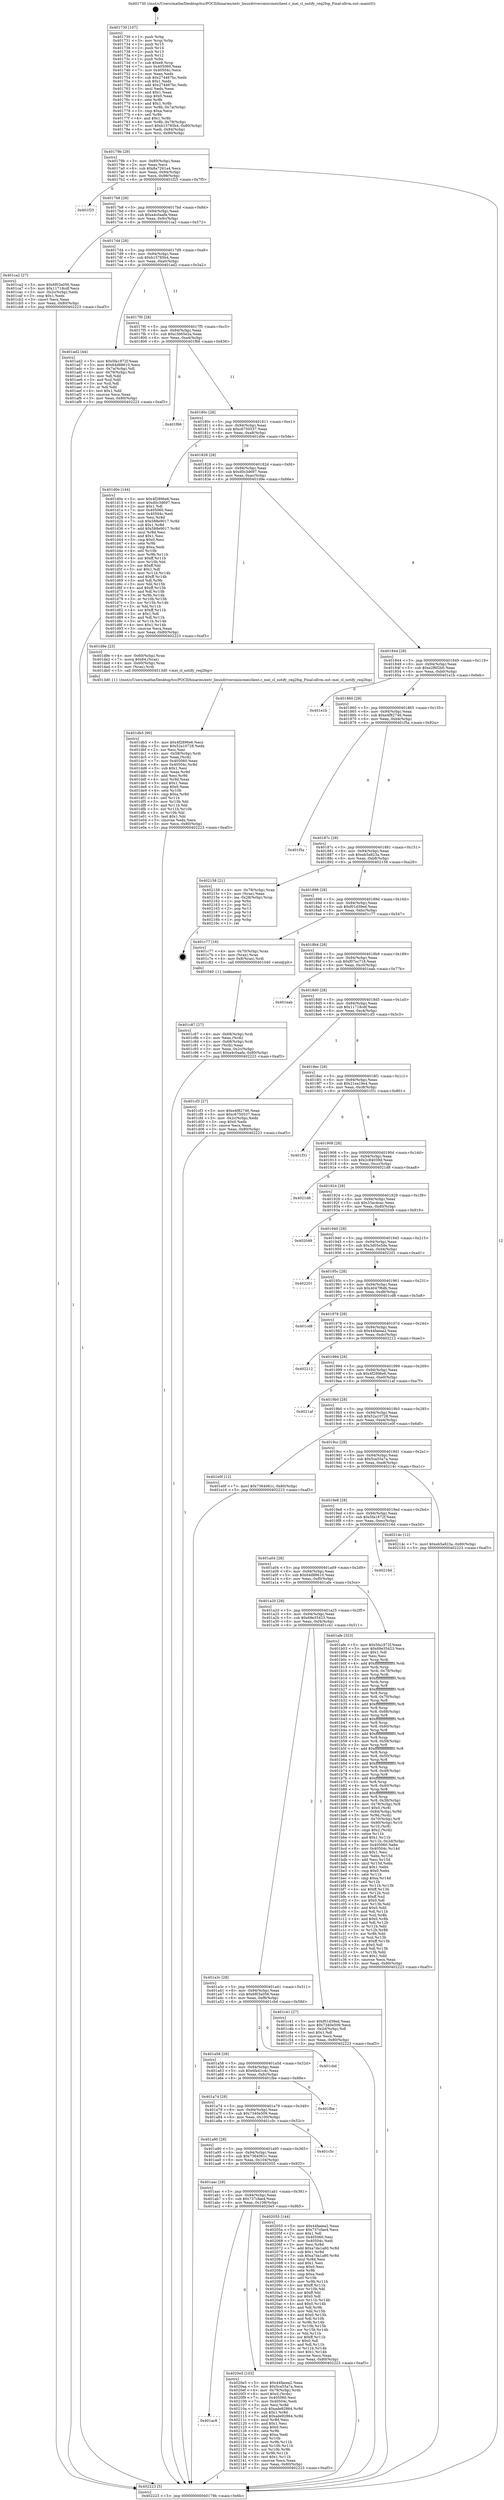 digraph "0x401730" {
  label = "0x401730 (/mnt/c/Users/mathe/Desktop/tcc/POCII/binaries/extr_linuxdriversmiscmeiclient.c_mei_cl_notify_req2fop_Final-ollvm.out::main(0))"
  labelloc = "t"
  node[shape=record]

  Entry [label="",width=0.3,height=0.3,shape=circle,fillcolor=black,style=filled]
  "0x40179b" [label="{
     0x40179b [29]\l
     | [instrs]\l
     &nbsp;&nbsp;0x40179b \<+3\>: mov -0x80(%rbp),%eax\l
     &nbsp;&nbsp;0x40179e \<+2\>: mov %eax,%ecx\l
     &nbsp;&nbsp;0x4017a0 \<+6\>: sub $0x8a7261a4,%ecx\l
     &nbsp;&nbsp;0x4017a6 \<+6\>: mov %eax,-0x94(%rbp)\l
     &nbsp;&nbsp;0x4017ac \<+6\>: mov %ecx,-0x98(%rbp)\l
     &nbsp;&nbsp;0x4017b2 \<+6\>: je 0000000000401f25 \<main+0x7f5\>\l
  }"]
  "0x401f25" [label="{
     0x401f25\l
  }", style=dashed]
  "0x4017b8" [label="{
     0x4017b8 [28]\l
     | [instrs]\l
     &nbsp;&nbsp;0x4017b8 \<+5\>: jmp 00000000004017bd \<main+0x8d\>\l
     &nbsp;&nbsp;0x4017bd \<+6\>: mov -0x94(%rbp),%eax\l
     &nbsp;&nbsp;0x4017c3 \<+5\>: sub $0xa4c0aafa,%eax\l
     &nbsp;&nbsp;0x4017c8 \<+6\>: mov %eax,-0x9c(%rbp)\l
     &nbsp;&nbsp;0x4017ce \<+6\>: je 0000000000401ca2 \<main+0x572\>\l
  }"]
  Exit [label="",width=0.3,height=0.3,shape=circle,fillcolor=black,style=filled,peripheries=2]
  "0x401ca2" [label="{
     0x401ca2 [27]\l
     | [instrs]\l
     &nbsp;&nbsp;0x401ca2 \<+5\>: mov $0x6f03a056,%eax\l
     &nbsp;&nbsp;0x401ca7 \<+5\>: mov $0x11718cdf,%ecx\l
     &nbsp;&nbsp;0x401cac \<+3\>: mov -0x2c(%rbp),%edx\l
     &nbsp;&nbsp;0x401caf \<+3\>: cmp $0x1,%edx\l
     &nbsp;&nbsp;0x401cb2 \<+3\>: cmovl %ecx,%eax\l
     &nbsp;&nbsp;0x401cb5 \<+3\>: mov %eax,-0x80(%rbp)\l
     &nbsp;&nbsp;0x401cb8 \<+5\>: jmp 0000000000402223 \<main+0xaf3\>\l
  }"]
  "0x4017d4" [label="{
     0x4017d4 [28]\l
     | [instrs]\l
     &nbsp;&nbsp;0x4017d4 \<+5\>: jmp 00000000004017d9 \<main+0xa9\>\l
     &nbsp;&nbsp;0x4017d9 \<+6\>: mov -0x94(%rbp),%eax\l
     &nbsp;&nbsp;0x4017df \<+5\>: sub $0xb15785b4,%eax\l
     &nbsp;&nbsp;0x4017e4 \<+6\>: mov %eax,-0xa0(%rbp)\l
     &nbsp;&nbsp;0x4017ea \<+6\>: je 0000000000401ad2 \<main+0x3a2\>\l
  }"]
  "0x401ac8" [label="{
     0x401ac8\l
  }", style=dashed]
  "0x401ad2" [label="{
     0x401ad2 [44]\l
     | [instrs]\l
     &nbsp;&nbsp;0x401ad2 \<+5\>: mov $0x5fa1872f,%eax\l
     &nbsp;&nbsp;0x401ad7 \<+5\>: mov $0x64d88610,%ecx\l
     &nbsp;&nbsp;0x401adc \<+3\>: mov -0x7a(%rbp),%dl\l
     &nbsp;&nbsp;0x401adf \<+4\>: mov -0x79(%rbp),%sil\l
     &nbsp;&nbsp;0x401ae3 \<+3\>: mov %dl,%dil\l
     &nbsp;&nbsp;0x401ae6 \<+3\>: and %sil,%dil\l
     &nbsp;&nbsp;0x401ae9 \<+3\>: xor %sil,%dl\l
     &nbsp;&nbsp;0x401aec \<+3\>: or %dl,%dil\l
     &nbsp;&nbsp;0x401aef \<+4\>: test $0x1,%dil\l
     &nbsp;&nbsp;0x401af3 \<+3\>: cmovne %ecx,%eax\l
     &nbsp;&nbsp;0x401af6 \<+3\>: mov %eax,-0x80(%rbp)\l
     &nbsp;&nbsp;0x401af9 \<+5\>: jmp 0000000000402223 \<main+0xaf3\>\l
  }"]
  "0x4017f0" [label="{
     0x4017f0 [28]\l
     | [instrs]\l
     &nbsp;&nbsp;0x4017f0 \<+5\>: jmp 00000000004017f5 \<main+0xc5\>\l
     &nbsp;&nbsp;0x4017f5 \<+6\>: mov -0x94(%rbp),%eax\l
     &nbsp;&nbsp;0x4017fb \<+5\>: sub $0xc3b65e2a,%eax\l
     &nbsp;&nbsp;0x401800 \<+6\>: mov %eax,-0xa4(%rbp)\l
     &nbsp;&nbsp;0x401806 \<+6\>: je 0000000000401f66 \<main+0x836\>\l
  }"]
  "0x402223" [label="{
     0x402223 [5]\l
     | [instrs]\l
     &nbsp;&nbsp;0x402223 \<+5\>: jmp 000000000040179b \<main+0x6b\>\l
  }"]
  "0x401730" [label="{
     0x401730 [107]\l
     | [instrs]\l
     &nbsp;&nbsp;0x401730 \<+1\>: push %rbp\l
     &nbsp;&nbsp;0x401731 \<+3\>: mov %rsp,%rbp\l
     &nbsp;&nbsp;0x401734 \<+2\>: push %r15\l
     &nbsp;&nbsp;0x401736 \<+2\>: push %r14\l
     &nbsp;&nbsp;0x401738 \<+2\>: push %r13\l
     &nbsp;&nbsp;0x40173a \<+2\>: push %r12\l
     &nbsp;&nbsp;0x40173c \<+1\>: push %rbx\l
     &nbsp;&nbsp;0x40173d \<+7\>: sub $0xe8,%rsp\l
     &nbsp;&nbsp;0x401744 \<+7\>: mov 0x405060,%eax\l
     &nbsp;&nbsp;0x40174b \<+7\>: mov 0x40504c,%ecx\l
     &nbsp;&nbsp;0x401752 \<+2\>: mov %eax,%edx\l
     &nbsp;&nbsp;0x401754 \<+6\>: sub $0x274467bc,%edx\l
     &nbsp;&nbsp;0x40175a \<+3\>: sub $0x1,%edx\l
     &nbsp;&nbsp;0x40175d \<+6\>: add $0x274467bc,%edx\l
     &nbsp;&nbsp;0x401763 \<+3\>: imul %edx,%eax\l
     &nbsp;&nbsp;0x401766 \<+3\>: and $0x1,%eax\l
     &nbsp;&nbsp;0x401769 \<+3\>: cmp $0x0,%eax\l
     &nbsp;&nbsp;0x40176c \<+4\>: sete %r8b\l
     &nbsp;&nbsp;0x401770 \<+4\>: and $0x1,%r8b\l
     &nbsp;&nbsp;0x401774 \<+4\>: mov %r8b,-0x7a(%rbp)\l
     &nbsp;&nbsp;0x401778 \<+3\>: cmp $0xa,%ecx\l
     &nbsp;&nbsp;0x40177b \<+4\>: setl %r8b\l
     &nbsp;&nbsp;0x40177f \<+4\>: and $0x1,%r8b\l
     &nbsp;&nbsp;0x401783 \<+4\>: mov %r8b,-0x79(%rbp)\l
     &nbsp;&nbsp;0x401787 \<+7\>: movl $0xb15785b4,-0x80(%rbp)\l
     &nbsp;&nbsp;0x40178e \<+6\>: mov %edi,-0x84(%rbp)\l
     &nbsp;&nbsp;0x401794 \<+7\>: mov %rsi,-0x90(%rbp)\l
  }"]
  "0x4020e5" [label="{
     0x4020e5 [103]\l
     | [instrs]\l
     &nbsp;&nbsp;0x4020e5 \<+5\>: mov $0x44faeea2,%eax\l
     &nbsp;&nbsp;0x4020ea \<+5\>: mov $0x5ca55a7a,%ecx\l
     &nbsp;&nbsp;0x4020ef \<+4\>: mov -0x78(%rbp),%rdx\l
     &nbsp;&nbsp;0x4020f3 \<+6\>: movl $0x0,(%rdx)\l
     &nbsp;&nbsp;0x4020f9 \<+7\>: mov 0x405060,%esi\l
     &nbsp;&nbsp;0x402100 \<+7\>: mov 0x40504c,%edi\l
     &nbsp;&nbsp;0x402107 \<+3\>: mov %esi,%r8d\l
     &nbsp;&nbsp;0x40210a \<+7\>: sub $0xade92864,%r8d\l
     &nbsp;&nbsp;0x402111 \<+4\>: sub $0x1,%r8d\l
     &nbsp;&nbsp;0x402115 \<+7\>: add $0xade92864,%r8d\l
     &nbsp;&nbsp;0x40211c \<+4\>: imul %r8d,%esi\l
     &nbsp;&nbsp;0x402120 \<+3\>: and $0x1,%esi\l
     &nbsp;&nbsp;0x402123 \<+3\>: cmp $0x0,%esi\l
     &nbsp;&nbsp;0x402126 \<+4\>: sete %r9b\l
     &nbsp;&nbsp;0x40212a \<+3\>: cmp $0xa,%edi\l
     &nbsp;&nbsp;0x40212d \<+4\>: setl %r10b\l
     &nbsp;&nbsp;0x402131 \<+3\>: mov %r9b,%r11b\l
     &nbsp;&nbsp;0x402134 \<+3\>: and %r10b,%r11b\l
     &nbsp;&nbsp;0x402137 \<+3\>: xor %r10b,%r9b\l
     &nbsp;&nbsp;0x40213a \<+3\>: or %r9b,%r11b\l
     &nbsp;&nbsp;0x40213d \<+4\>: test $0x1,%r11b\l
     &nbsp;&nbsp;0x402141 \<+3\>: cmovne %ecx,%eax\l
     &nbsp;&nbsp;0x402144 \<+3\>: mov %eax,-0x80(%rbp)\l
     &nbsp;&nbsp;0x402147 \<+5\>: jmp 0000000000402223 \<main+0xaf3\>\l
  }"]
  "0x401f66" [label="{
     0x401f66\l
  }", style=dashed]
  "0x40180c" [label="{
     0x40180c [28]\l
     | [instrs]\l
     &nbsp;&nbsp;0x40180c \<+5\>: jmp 0000000000401811 \<main+0xe1\>\l
     &nbsp;&nbsp;0x401811 \<+6\>: mov -0x94(%rbp),%eax\l
     &nbsp;&nbsp;0x401817 \<+5\>: sub $0xc6750537,%eax\l
     &nbsp;&nbsp;0x40181c \<+6\>: mov %eax,-0xa8(%rbp)\l
     &nbsp;&nbsp;0x401822 \<+6\>: je 0000000000401d0e \<main+0x5de\>\l
  }"]
  "0x401aac" [label="{
     0x401aac [28]\l
     | [instrs]\l
     &nbsp;&nbsp;0x401aac \<+5\>: jmp 0000000000401ab1 \<main+0x381\>\l
     &nbsp;&nbsp;0x401ab1 \<+6\>: mov -0x94(%rbp),%eax\l
     &nbsp;&nbsp;0x401ab7 \<+5\>: sub $0x737cfae4,%eax\l
     &nbsp;&nbsp;0x401abc \<+6\>: mov %eax,-0x108(%rbp)\l
     &nbsp;&nbsp;0x401ac2 \<+6\>: je 00000000004020e5 \<main+0x9b5\>\l
  }"]
  "0x401d0e" [label="{
     0x401d0e [144]\l
     | [instrs]\l
     &nbsp;&nbsp;0x401d0e \<+5\>: mov $0x4f2896e6,%eax\l
     &nbsp;&nbsp;0x401d13 \<+5\>: mov $0xd0c3d697,%ecx\l
     &nbsp;&nbsp;0x401d18 \<+2\>: mov $0x1,%dl\l
     &nbsp;&nbsp;0x401d1a \<+7\>: mov 0x405060,%esi\l
     &nbsp;&nbsp;0x401d21 \<+7\>: mov 0x40504c,%edi\l
     &nbsp;&nbsp;0x401d28 \<+3\>: mov %esi,%r8d\l
     &nbsp;&nbsp;0x401d2b \<+7\>: sub $0x588e9017,%r8d\l
     &nbsp;&nbsp;0x401d32 \<+4\>: sub $0x1,%r8d\l
     &nbsp;&nbsp;0x401d36 \<+7\>: add $0x588e9017,%r8d\l
     &nbsp;&nbsp;0x401d3d \<+4\>: imul %r8d,%esi\l
     &nbsp;&nbsp;0x401d41 \<+3\>: and $0x1,%esi\l
     &nbsp;&nbsp;0x401d44 \<+3\>: cmp $0x0,%esi\l
     &nbsp;&nbsp;0x401d47 \<+4\>: sete %r9b\l
     &nbsp;&nbsp;0x401d4b \<+3\>: cmp $0xa,%edi\l
     &nbsp;&nbsp;0x401d4e \<+4\>: setl %r10b\l
     &nbsp;&nbsp;0x401d52 \<+3\>: mov %r9b,%r11b\l
     &nbsp;&nbsp;0x401d55 \<+4\>: xor $0xff,%r11b\l
     &nbsp;&nbsp;0x401d59 \<+3\>: mov %r10b,%bl\l
     &nbsp;&nbsp;0x401d5c \<+3\>: xor $0xff,%bl\l
     &nbsp;&nbsp;0x401d5f \<+3\>: xor $0x1,%dl\l
     &nbsp;&nbsp;0x401d62 \<+3\>: mov %r11b,%r14b\l
     &nbsp;&nbsp;0x401d65 \<+4\>: and $0xff,%r14b\l
     &nbsp;&nbsp;0x401d69 \<+3\>: and %dl,%r9b\l
     &nbsp;&nbsp;0x401d6c \<+3\>: mov %bl,%r15b\l
     &nbsp;&nbsp;0x401d6f \<+4\>: and $0xff,%r15b\l
     &nbsp;&nbsp;0x401d73 \<+3\>: and %dl,%r10b\l
     &nbsp;&nbsp;0x401d76 \<+3\>: or %r9b,%r14b\l
     &nbsp;&nbsp;0x401d79 \<+3\>: or %r10b,%r15b\l
     &nbsp;&nbsp;0x401d7c \<+3\>: xor %r15b,%r14b\l
     &nbsp;&nbsp;0x401d7f \<+3\>: or %bl,%r11b\l
     &nbsp;&nbsp;0x401d82 \<+4\>: xor $0xff,%r11b\l
     &nbsp;&nbsp;0x401d86 \<+3\>: or $0x1,%dl\l
     &nbsp;&nbsp;0x401d89 \<+3\>: and %dl,%r11b\l
     &nbsp;&nbsp;0x401d8c \<+3\>: or %r11b,%r14b\l
     &nbsp;&nbsp;0x401d8f \<+4\>: test $0x1,%r14b\l
     &nbsp;&nbsp;0x401d93 \<+3\>: cmovne %ecx,%eax\l
     &nbsp;&nbsp;0x401d96 \<+3\>: mov %eax,-0x80(%rbp)\l
     &nbsp;&nbsp;0x401d99 \<+5\>: jmp 0000000000402223 \<main+0xaf3\>\l
  }"]
  "0x401828" [label="{
     0x401828 [28]\l
     | [instrs]\l
     &nbsp;&nbsp;0x401828 \<+5\>: jmp 000000000040182d \<main+0xfd\>\l
     &nbsp;&nbsp;0x40182d \<+6\>: mov -0x94(%rbp),%eax\l
     &nbsp;&nbsp;0x401833 \<+5\>: sub $0xd0c3d697,%eax\l
     &nbsp;&nbsp;0x401838 \<+6\>: mov %eax,-0xac(%rbp)\l
     &nbsp;&nbsp;0x40183e \<+6\>: je 0000000000401d9e \<main+0x66e\>\l
  }"]
  "0x402055" [label="{
     0x402055 [144]\l
     | [instrs]\l
     &nbsp;&nbsp;0x402055 \<+5\>: mov $0x44faeea2,%eax\l
     &nbsp;&nbsp;0x40205a \<+5\>: mov $0x737cfae4,%ecx\l
     &nbsp;&nbsp;0x40205f \<+2\>: mov $0x1,%dl\l
     &nbsp;&nbsp;0x402061 \<+7\>: mov 0x405060,%esi\l
     &nbsp;&nbsp;0x402068 \<+7\>: mov 0x40504c,%edi\l
     &nbsp;&nbsp;0x40206f \<+3\>: mov %esi,%r8d\l
     &nbsp;&nbsp;0x402072 \<+7\>: add $0xa7da1a80,%r8d\l
     &nbsp;&nbsp;0x402079 \<+4\>: sub $0x1,%r8d\l
     &nbsp;&nbsp;0x40207d \<+7\>: sub $0xa7da1a80,%r8d\l
     &nbsp;&nbsp;0x402084 \<+4\>: imul %r8d,%esi\l
     &nbsp;&nbsp;0x402088 \<+3\>: and $0x1,%esi\l
     &nbsp;&nbsp;0x40208b \<+3\>: cmp $0x0,%esi\l
     &nbsp;&nbsp;0x40208e \<+4\>: sete %r9b\l
     &nbsp;&nbsp;0x402092 \<+3\>: cmp $0xa,%edi\l
     &nbsp;&nbsp;0x402095 \<+4\>: setl %r10b\l
     &nbsp;&nbsp;0x402099 \<+3\>: mov %r9b,%r11b\l
     &nbsp;&nbsp;0x40209c \<+4\>: xor $0xff,%r11b\l
     &nbsp;&nbsp;0x4020a0 \<+3\>: mov %r10b,%bl\l
     &nbsp;&nbsp;0x4020a3 \<+3\>: xor $0xff,%bl\l
     &nbsp;&nbsp;0x4020a6 \<+3\>: xor $0x0,%dl\l
     &nbsp;&nbsp;0x4020a9 \<+3\>: mov %r11b,%r14b\l
     &nbsp;&nbsp;0x4020ac \<+4\>: and $0x0,%r14b\l
     &nbsp;&nbsp;0x4020b0 \<+3\>: and %dl,%r9b\l
     &nbsp;&nbsp;0x4020b3 \<+3\>: mov %bl,%r15b\l
     &nbsp;&nbsp;0x4020b6 \<+4\>: and $0x0,%r15b\l
     &nbsp;&nbsp;0x4020ba \<+3\>: and %dl,%r10b\l
     &nbsp;&nbsp;0x4020bd \<+3\>: or %r9b,%r14b\l
     &nbsp;&nbsp;0x4020c0 \<+3\>: or %r10b,%r15b\l
     &nbsp;&nbsp;0x4020c3 \<+3\>: xor %r15b,%r14b\l
     &nbsp;&nbsp;0x4020c6 \<+3\>: or %bl,%r11b\l
     &nbsp;&nbsp;0x4020c9 \<+4\>: xor $0xff,%r11b\l
     &nbsp;&nbsp;0x4020cd \<+3\>: or $0x0,%dl\l
     &nbsp;&nbsp;0x4020d0 \<+3\>: and %dl,%r11b\l
     &nbsp;&nbsp;0x4020d3 \<+3\>: or %r11b,%r14b\l
     &nbsp;&nbsp;0x4020d6 \<+4\>: test $0x1,%r14b\l
     &nbsp;&nbsp;0x4020da \<+3\>: cmovne %ecx,%eax\l
     &nbsp;&nbsp;0x4020dd \<+3\>: mov %eax,-0x80(%rbp)\l
     &nbsp;&nbsp;0x4020e0 \<+5\>: jmp 0000000000402223 \<main+0xaf3\>\l
  }"]
  "0x401d9e" [label="{
     0x401d9e [23]\l
     | [instrs]\l
     &nbsp;&nbsp;0x401d9e \<+4\>: mov -0x60(%rbp),%rax\l
     &nbsp;&nbsp;0x401da2 \<+7\>: movq $0x64,(%rax)\l
     &nbsp;&nbsp;0x401da9 \<+4\>: mov -0x60(%rbp),%rax\l
     &nbsp;&nbsp;0x401dad \<+3\>: mov (%rax),%rdi\l
     &nbsp;&nbsp;0x401db0 \<+5\>: call 00000000004013d0 \<mei_cl_notify_req2fop\>\l
     | [calls]\l
     &nbsp;&nbsp;0x4013d0 \{1\} (/mnt/c/Users/mathe/Desktop/tcc/POCII/binaries/extr_linuxdriversmiscmeiclient.c_mei_cl_notify_req2fop_Final-ollvm.out::mei_cl_notify_req2fop)\l
  }"]
  "0x401844" [label="{
     0x401844 [28]\l
     | [instrs]\l
     &nbsp;&nbsp;0x401844 \<+5\>: jmp 0000000000401849 \<main+0x119\>\l
     &nbsp;&nbsp;0x401849 \<+6\>: mov -0x94(%rbp),%eax\l
     &nbsp;&nbsp;0x40184f \<+5\>: sub $0xe2f6f2b0,%eax\l
     &nbsp;&nbsp;0x401854 \<+6\>: mov %eax,-0xb0(%rbp)\l
     &nbsp;&nbsp;0x40185a \<+6\>: je 0000000000401e1b \<main+0x6eb\>\l
  }"]
  "0x401a90" [label="{
     0x401a90 [28]\l
     | [instrs]\l
     &nbsp;&nbsp;0x401a90 \<+5\>: jmp 0000000000401a95 \<main+0x365\>\l
     &nbsp;&nbsp;0x401a95 \<+6\>: mov -0x94(%rbp),%eax\l
     &nbsp;&nbsp;0x401a9b \<+5\>: sub $0x7364061c,%eax\l
     &nbsp;&nbsp;0x401aa0 \<+6\>: mov %eax,-0x104(%rbp)\l
     &nbsp;&nbsp;0x401aa6 \<+6\>: je 0000000000402055 \<main+0x925\>\l
  }"]
  "0x401e1b" [label="{
     0x401e1b\l
  }", style=dashed]
  "0x401860" [label="{
     0x401860 [28]\l
     | [instrs]\l
     &nbsp;&nbsp;0x401860 \<+5\>: jmp 0000000000401865 \<main+0x135\>\l
     &nbsp;&nbsp;0x401865 \<+6\>: mov -0x94(%rbp),%eax\l
     &nbsp;&nbsp;0x40186b \<+5\>: sub $0xe4f82746,%eax\l
     &nbsp;&nbsp;0x401870 \<+6\>: mov %eax,-0xb4(%rbp)\l
     &nbsp;&nbsp;0x401876 \<+6\>: je 0000000000401f5a \<main+0x82a\>\l
  }"]
  "0x401c5c" [label="{
     0x401c5c\l
  }", style=dashed]
  "0x401f5a" [label="{
     0x401f5a\l
  }", style=dashed]
  "0x40187c" [label="{
     0x40187c [28]\l
     | [instrs]\l
     &nbsp;&nbsp;0x40187c \<+5\>: jmp 0000000000401881 \<main+0x151\>\l
     &nbsp;&nbsp;0x401881 \<+6\>: mov -0x94(%rbp),%eax\l
     &nbsp;&nbsp;0x401887 \<+5\>: sub $0xeb5a823a,%eax\l
     &nbsp;&nbsp;0x40188c \<+6\>: mov %eax,-0xb8(%rbp)\l
     &nbsp;&nbsp;0x401892 \<+6\>: je 0000000000402158 \<main+0xa28\>\l
  }"]
  "0x401a74" [label="{
     0x401a74 [28]\l
     | [instrs]\l
     &nbsp;&nbsp;0x401a74 \<+5\>: jmp 0000000000401a79 \<main+0x349\>\l
     &nbsp;&nbsp;0x401a79 \<+6\>: mov -0x94(%rbp),%eax\l
     &nbsp;&nbsp;0x401a7f \<+5\>: sub $0x7340e509,%eax\l
     &nbsp;&nbsp;0x401a84 \<+6\>: mov %eax,-0x100(%rbp)\l
     &nbsp;&nbsp;0x401a8a \<+6\>: je 0000000000401c5c \<main+0x52c\>\l
  }"]
  "0x402158" [label="{
     0x402158 [21]\l
     | [instrs]\l
     &nbsp;&nbsp;0x402158 \<+4\>: mov -0x78(%rbp),%rax\l
     &nbsp;&nbsp;0x40215c \<+2\>: mov (%rax),%eax\l
     &nbsp;&nbsp;0x40215e \<+4\>: lea -0x28(%rbp),%rsp\l
     &nbsp;&nbsp;0x402162 \<+1\>: pop %rbx\l
     &nbsp;&nbsp;0x402163 \<+2\>: pop %r12\l
     &nbsp;&nbsp;0x402165 \<+2\>: pop %r13\l
     &nbsp;&nbsp;0x402167 \<+2\>: pop %r14\l
     &nbsp;&nbsp;0x402169 \<+2\>: pop %r15\l
     &nbsp;&nbsp;0x40216b \<+1\>: pop %rbp\l
     &nbsp;&nbsp;0x40216c \<+1\>: ret\l
  }"]
  "0x401898" [label="{
     0x401898 [28]\l
     | [instrs]\l
     &nbsp;&nbsp;0x401898 \<+5\>: jmp 000000000040189d \<main+0x16d\>\l
     &nbsp;&nbsp;0x40189d \<+6\>: mov -0x94(%rbp),%eax\l
     &nbsp;&nbsp;0x4018a3 \<+5\>: sub $0xf01d39ed,%eax\l
     &nbsp;&nbsp;0x4018a8 \<+6\>: mov %eax,-0xbc(%rbp)\l
     &nbsp;&nbsp;0x4018ae \<+6\>: je 0000000000401c77 \<main+0x547\>\l
  }"]
  "0x401fbe" [label="{
     0x401fbe\l
  }", style=dashed]
  "0x401c77" [label="{
     0x401c77 [16]\l
     | [instrs]\l
     &nbsp;&nbsp;0x401c77 \<+4\>: mov -0x70(%rbp),%rax\l
     &nbsp;&nbsp;0x401c7b \<+3\>: mov (%rax),%rax\l
     &nbsp;&nbsp;0x401c7e \<+4\>: mov 0x8(%rax),%rdi\l
     &nbsp;&nbsp;0x401c82 \<+5\>: call 0000000000401040 \<atoi@plt\>\l
     | [calls]\l
     &nbsp;&nbsp;0x401040 \{1\} (unknown)\l
  }"]
  "0x4018b4" [label="{
     0x4018b4 [28]\l
     | [instrs]\l
     &nbsp;&nbsp;0x4018b4 \<+5\>: jmp 00000000004018b9 \<main+0x189\>\l
     &nbsp;&nbsp;0x4018b9 \<+6\>: mov -0x94(%rbp),%eax\l
     &nbsp;&nbsp;0x4018bf \<+5\>: sub $0xf07ec718,%eax\l
     &nbsp;&nbsp;0x4018c4 \<+6\>: mov %eax,-0xc0(%rbp)\l
     &nbsp;&nbsp;0x4018ca \<+6\>: je 0000000000401eab \<main+0x77b\>\l
  }"]
  "0x401a58" [label="{
     0x401a58 [28]\l
     | [instrs]\l
     &nbsp;&nbsp;0x401a58 \<+5\>: jmp 0000000000401a5d \<main+0x32d\>\l
     &nbsp;&nbsp;0x401a5d \<+6\>: mov -0x94(%rbp),%eax\l
     &nbsp;&nbsp;0x401a63 \<+5\>: sub $0x6fa41c4c,%eax\l
     &nbsp;&nbsp;0x401a68 \<+6\>: mov %eax,-0xfc(%rbp)\l
     &nbsp;&nbsp;0x401a6e \<+6\>: je 0000000000401fbe \<main+0x88e\>\l
  }"]
  "0x401eab" [label="{
     0x401eab\l
  }", style=dashed]
  "0x4018d0" [label="{
     0x4018d0 [28]\l
     | [instrs]\l
     &nbsp;&nbsp;0x4018d0 \<+5\>: jmp 00000000004018d5 \<main+0x1a5\>\l
     &nbsp;&nbsp;0x4018d5 \<+6\>: mov -0x94(%rbp),%eax\l
     &nbsp;&nbsp;0x4018db \<+5\>: sub $0x11718cdf,%eax\l
     &nbsp;&nbsp;0x4018e0 \<+6\>: mov %eax,-0xc4(%rbp)\l
     &nbsp;&nbsp;0x4018e6 \<+6\>: je 0000000000401cf3 \<main+0x5c3\>\l
  }"]
  "0x401cbd" [label="{
     0x401cbd\l
  }", style=dashed]
  "0x401cf3" [label="{
     0x401cf3 [27]\l
     | [instrs]\l
     &nbsp;&nbsp;0x401cf3 \<+5\>: mov $0xe4f82746,%eax\l
     &nbsp;&nbsp;0x401cf8 \<+5\>: mov $0xc6750537,%ecx\l
     &nbsp;&nbsp;0x401cfd \<+3\>: mov -0x2c(%rbp),%edx\l
     &nbsp;&nbsp;0x401d00 \<+3\>: cmp $0x0,%edx\l
     &nbsp;&nbsp;0x401d03 \<+3\>: cmove %ecx,%eax\l
     &nbsp;&nbsp;0x401d06 \<+3\>: mov %eax,-0x80(%rbp)\l
     &nbsp;&nbsp;0x401d09 \<+5\>: jmp 0000000000402223 \<main+0xaf3\>\l
  }"]
  "0x4018ec" [label="{
     0x4018ec [28]\l
     | [instrs]\l
     &nbsp;&nbsp;0x4018ec \<+5\>: jmp 00000000004018f1 \<main+0x1c1\>\l
     &nbsp;&nbsp;0x4018f1 \<+6\>: mov -0x94(%rbp),%eax\l
     &nbsp;&nbsp;0x4018f7 \<+5\>: sub $0x21ea19e4,%eax\l
     &nbsp;&nbsp;0x4018fc \<+6\>: mov %eax,-0xc8(%rbp)\l
     &nbsp;&nbsp;0x401902 \<+6\>: je 0000000000401f31 \<main+0x801\>\l
  }"]
  "0x401db5" [label="{
     0x401db5 [90]\l
     | [instrs]\l
     &nbsp;&nbsp;0x401db5 \<+5\>: mov $0x4f2896e6,%ecx\l
     &nbsp;&nbsp;0x401dba \<+5\>: mov $0x52a10728,%edx\l
     &nbsp;&nbsp;0x401dbf \<+2\>: xor %esi,%esi\l
     &nbsp;&nbsp;0x401dc1 \<+4\>: mov -0x58(%rbp),%rdi\l
     &nbsp;&nbsp;0x401dc5 \<+2\>: mov %eax,(%rdi)\l
     &nbsp;&nbsp;0x401dc7 \<+7\>: mov 0x405060,%eax\l
     &nbsp;&nbsp;0x401dce \<+8\>: mov 0x40504c,%r8d\l
     &nbsp;&nbsp;0x401dd6 \<+3\>: sub $0x1,%esi\l
     &nbsp;&nbsp;0x401dd9 \<+3\>: mov %eax,%r9d\l
     &nbsp;&nbsp;0x401ddc \<+3\>: add %esi,%r9d\l
     &nbsp;&nbsp;0x401ddf \<+4\>: imul %r9d,%eax\l
     &nbsp;&nbsp;0x401de3 \<+3\>: and $0x1,%eax\l
     &nbsp;&nbsp;0x401de6 \<+3\>: cmp $0x0,%eax\l
     &nbsp;&nbsp;0x401de9 \<+4\>: sete %r10b\l
     &nbsp;&nbsp;0x401ded \<+4\>: cmp $0xa,%r8d\l
     &nbsp;&nbsp;0x401df1 \<+4\>: setl %r11b\l
     &nbsp;&nbsp;0x401df5 \<+3\>: mov %r10b,%bl\l
     &nbsp;&nbsp;0x401df8 \<+3\>: and %r11b,%bl\l
     &nbsp;&nbsp;0x401dfb \<+3\>: xor %r11b,%r10b\l
     &nbsp;&nbsp;0x401dfe \<+3\>: or %r10b,%bl\l
     &nbsp;&nbsp;0x401e01 \<+3\>: test $0x1,%bl\l
     &nbsp;&nbsp;0x401e04 \<+3\>: cmovne %edx,%ecx\l
     &nbsp;&nbsp;0x401e07 \<+3\>: mov %ecx,-0x80(%rbp)\l
     &nbsp;&nbsp;0x401e0a \<+5\>: jmp 0000000000402223 \<main+0xaf3\>\l
  }"]
  "0x401f31" [label="{
     0x401f31\l
  }", style=dashed]
  "0x401908" [label="{
     0x401908 [28]\l
     | [instrs]\l
     &nbsp;&nbsp;0x401908 \<+5\>: jmp 000000000040190d \<main+0x1dd\>\l
     &nbsp;&nbsp;0x40190d \<+6\>: mov -0x94(%rbp),%eax\l
     &nbsp;&nbsp;0x401913 \<+5\>: sub $0x2c84039d,%eax\l
     &nbsp;&nbsp;0x401918 \<+6\>: mov %eax,-0xcc(%rbp)\l
     &nbsp;&nbsp;0x40191e \<+6\>: je 00000000004021d8 \<main+0xaa8\>\l
  }"]
  "0x401c87" [label="{
     0x401c87 [27]\l
     | [instrs]\l
     &nbsp;&nbsp;0x401c87 \<+4\>: mov -0x68(%rbp),%rdi\l
     &nbsp;&nbsp;0x401c8b \<+2\>: mov %eax,(%rdi)\l
     &nbsp;&nbsp;0x401c8d \<+4\>: mov -0x68(%rbp),%rdi\l
     &nbsp;&nbsp;0x401c91 \<+2\>: mov (%rdi),%eax\l
     &nbsp;&nbsp;0x401c93 \<+3\>: mov %eax,-0x2c(%rbp)\l
     &nbsp;&nbsp;0x401c96 \<+7\>: movl $0xa4c0aafa,-0x80(%rbp)\l
     &nbsp;&nbsp;0x401c9d \<+5\>: jmp 0000000000402223 \<main+0xaf3\>\l
  }"]
  "0x4021d8" [label="{
     0x4021d8\l
  }", style=dashed]
  "0x401924" [label="{
     0x401924 [28]\l
     | [instrs]\l
     &nbsp;&nbsp;0x401924 \<+5\>: jmp 0000000000401929 \<main+0x1f9\>\l
     &nbsp;&nbsp;0x401929 \<+6\>: mov -0x94(%rbp),%eax\l
     &nbsp;&nbsp;0x40192f \<+5\>: sub $0x33ac4cac,%eax\l
     &nbsp;&nbsp;0x401934 \<+6\>: mov %eax,-0xd0(%rbp)\l
     &nbsp;&nbsp;0x40193a \<+6\>: je 0000000000402049 \<main+0x919\>\l
  }"]
  "0x401a3c" [label="{
     0x401a3c [28]\l
     | [instrs]\l
     &nbsp;&nbsp;0x401a3c \<+5\>: jmp 0000000000401a41 \<main+0x311\>\l
     &nbsp;&nbsp;0x401a41 \<+6\>: mov -0x94(%rbp),%eax\l
     &nbsp;&nbsp;0x401a47 \<+5\>: sub $0x6f03a056,%eax\l
     &nbsp;&nbsp;0x401a4c \<+6\>: mov %eax,-0xf8(%rbp)\l
     &nbsp;&nbsp;0x401a52 \<+6\>: je 0000000000401cbd \<main+0x58d\>\l
  }"]
  "0x402049" [label="{
     0x402049\l
  }", style=dashed]
  "0x401940" [label="{
     0x401940 [28]\l
     | [instrs]\l
     &nbsp;&nbsp;0x401940 \<+5\>: jmp 0000000000401945 \<main+0x215\>\l
     &nbsp;&nbsp;0x401945 \<+6\>: mov -0x94(%rbp),%eax\l
     &nbsp;&nbsp;0x40194b \<+5\>: sub $0x3d05e5de,%eax\l
     &nbsp;&nbsp;0x401950 \<+6\>: mov %eax,-0xd4(%rbp)\l
     &nbsp;&nbsp;0x401956 \<+6\>: je 0000000000402201 \<main+0xad1\>\l
  }"]
  "0x401c41" [label="{
     0x401c41 [27]\l
     | [instrs]\l
     &nbsp;&nbsp;0x401c41 \<+5\>: mov $0xf01d39ed,%eax\l
     &nbsp;&nbsp;0x401c46 \<+5\>: mov $0x7340e509,%ecx\l
     &nbsp;&nbsp;0x401c4b \<+3\>: mov -0x2d(%rbp),%dl\l
     &nbsp;&nbsp;0x401c4e \<+3\>: test $0x1,%dl\l
     &nbsp;&nbsp;0x401c51 \<+3\>: cmovne %ecx,%eax\l
     &nbsp;&nbsp;0x401c54 \<+3\>: mov %eax,-0x80(%rbp)\l
     &nbsp;&nbsp;0x401c57 \<+5\>: jmp 0000000000402223 \<main+0xaf3\>\l
  }"]
  "0x402201" [label="{
     0x402201\l
  }", style=dashed]
  "0x40195c" [label="{
     0x40195c [28]\l
     | [instrs]\l
     &nbsp;&nbsp;0x40195c \<+5\>: jmp 0000000000401961 \<main+0x231\>\l
     &nbsp;&nbsp;0x401961 \<+6\>: mov -0x94(%rbp),%eax\l
     &nbsp;&nbsp;0x401967 \<+5\>: sub $0x4047f6db,%eax\l
     &nbsp;&nbsp;0x40196c \<+6\>: mov %eax,-0xd8(%rbp)\l
     &nbsp;&nbsp;0x401972 \<+6\>: je 0000000000401cd8 \<main+0x5a8\>\l
  }"]
  "0x401a20" [label="{
     0x401a20 [28]\l
     | [instrs]\l
     &nbsp;&nbsp;0x401a20 \<+5\>: jmp 0000000000401a25 \<main+0x2f5\>\l
     &nbsp;&nbsp;0x401a25 \<+6\>: mov -0x94(%rbp),%eax\l
     &nbsp;&nbsp;0x401a2b \<+5\>: sub $0x69e35423,%eax\l
     &nbsp;&nbsp;0x401a30 \<+6\>: mov %eax,-0xf4(%rbp)\l
     &nbsp;&nbsp;0x401a36 \<+6\>: je 0000000000401c41 \<main+0x511\>\l
  }"]
  "0x401cd8" [label="{
     0x401cd8\l
  }", style=dashed]
  "0x401978" [label="{
     0x401978 [28]\l
     | [instrs]\l
     &nbsp;&nbsp;0x401978 \<+5\>: jmp 000000000040197d \<main+0x24d\>\l
     &nbsp;&nbsp;0x40197d \<+6\>: mov -0x94(%rbp),%eax\l
     &nbsp;&nbsp;0x401983 \<+5\>: sub $0x44faeea2,%eax\l
     &nbsp;&nbsp;0x401988 \<+6\>: mov %eax,-0xdc(%rbp)\l
     &nbsp;&nbsp;0x40198e \<+6\>: je 0000000000402212 \<main+0xae2\>\l
  }"]
  "0x401afe" [label="{
     0x401afe [323]\l
     | [instrs]\l
     &nbsp;&nbsp;0x401afe \<+5\>: mov $0x5fa1872f,%eax\l
     &nbsp;&nbsp;0x401b03 \<+5\>: mov $0x69e35423,%ecx\l
     &nbsp;&nbsp;0x401b08 \<+2\>: mov $0x1,%dl\l
     &nbsp;&nbsp;0x401b0a \<+2\>: xor %esi,%esi\l
     &nbsp;&nbsp;0x401b0c \<+3\>: mov %rsp,%rdi\l
     &nbsp;&nbsp;0x401b0f \<+4\>: add $0xfffffffffffffff0,%rdi\l
     &nbsp;&nbsp;0x401b13 \<+3\>: mov %rdi,%rsp\l
     &nbsp;&nbsp;0x401b16 \<+4\>: mov %rdi,-0x78(%rbp)\l
     &nbsp;&nbsp;0x401b1a \<+3\>: mov %rsp,%rdi\l
     &nbsp;&nbsp;0x401b1d \<+4\>: add $0xfffffffffffffff0,%rdi\l
     &nbsp;&nbsp;0x401b21 \<+3\>: mov %rdi,%rsp\l
     &nbsp;&nbsp;0x401b24 \<+3\>: mov %rsp,%r8\l
     &nbsp;&nbsp;0x401b27 \<+4\>: add $0xfffffffffffffff0,%r8\l
     &nbsp;&nbsp;0x401b2b \<+3\>: mov %r8,%rsp\l
     &nbsp;&nbsp;0x401b2e \<+4\>: mov %r8,-0x70(%rbp)\l
     &nbsp;&nbsp;0x401b32 \<+3\>: mov %rsp,%r8\l
     &nbsp;&nbsp;0x401b35 \<+4\>: add $0xfffffffffffffff0,%r8\l
     &nbsp;&nbsp;0x401b39 \<+3\>: mov %r8,%rsp\l
     &nbsp;&nbsp;0x401b3c \<+4\>: mov %r8,-0x68(%rbp)\l
     &nbsp;&nbsp;0x401b40 \<+3\>: mov %rsp,%r8\l
     &nbsp;&nbsp;0x401b43 \<+4\>: add $0xfffffffffffffff0,%r8\l
     &nbsp;&nbsp;0x401b47 \<+3\>: mov %r8,%rsp\l
     &nbsp;&nbsp;0x401b4a \<+4\>: mov %r8,-0x60(%rbp)\l
     &nbsp;&nbsp;0x401b4e \<+3\>: mov %rsp,%r8\l
     &nbsp;&nbsp;0x401b51 \<+4\>: add $0xfffffffffffffff0,%r8\l
     &nbsp;&nbsp;0x401b55 \<+3\>: mov %r8,%rsp\l
     &nbsp;&nbsp;0x401b58 \<+4\>: mov %r8,-0x58(%rbp)\l
     &nbsp;&nbsp;0x401b5c \<+3\>: mov %rsp,%r8\l
     &nbsp;&nbsp;0x401b5f \<+4\>: add $0xfffffffffffffff0,%r8\l
     &nbsp;&nbsp;0x401b63 \<+3\>: mov %r8,%rsp\l
     &nbsp;&nbsp;0x401b66 \<+4\>: mov %r8,-0x50(%rbp)\l
     &nbsp;&nbsp;0x401b6a \<+3\>: mov %rsp,%r8\l
     &nbsp;&nbsp;0x401b6d \<+4\>: add $0xfffffffffffffff0,%r8\l
     &nbsp;&nbsp;0x401b71 \<+3\>: mov %r8,%rsp\l
     &nbsp;&nbsp;0x401b74 \<+4\>: mov %r8,-0x48(%rbp)\l
     &nbsp;&nbsp;0x401b78 \<+3\>: mov %rsp,%r8\l
     &nbsp;&nbsp;0x401b7b \<+4\>: add $0xfffffffffffffff0,%r8\l
     &nbsp;&nbsp;0x401b7f \<+3\>: mov %r8,%rsp\l
     &nbsp;&nbsp;0x401b82 \<+4\>: mov %r8,-0x40(%rbp)\l
     &nbsp;&nbsp;0x401b86 \<+3\>: mov %rsp,%r8\l
     &nbsp;&nbsp;0x401b89 \<+4\>: add $0xfffffffffffffff0,%r8\l
     &nbsp;&nbsp;0x401b8d \<+3\>: mov %r8,%rsp\l
     &nbsp;&nbsp;0x401b90 \<+4\>: mov %r8,-0x38(%rbp)\l
     &nbsp;&nbsp;0x401b94 \<+4\>: mov -0x78(%rbp),%r8\l
     &nbsp;&nbsp;0x401b98 \<+7\>: movl $0x0,(%r8)\l
     &nbsp;&nbsp;0x401b9f \<+7\>: mov -0x84(%rbp),%r9d\l
     &nbsp;&nbsp;0x401ba6 \<+3\>: mov %r9d,(%rdi)\l
     &nbsp;&nbsp;0x401ba9 \<+4\>: mov -0x70(%rbp),%r8\l
     &nbsp;&nbsp;0x401bad \<+7\>: mov -0x90(%rbp),%r10\l
     &nbsp;&nbsp;0x401bb4 \<+3\>: mov %r10,(%r8)\l
     &nbsp;&nbsp;0x401bb7 \<+3\>: cmpl $0x2,(%rdi)\l
     &nbsp;&nbsp;0x401bba \<+4\>: setne %r11b\l
     &nbsp;&nbsp;0x401bbe \<+4\>: and $0x1,%r11b\l
     &nbsp;&nbsp;0x401bc2 \<+4\>: mov %r11b,-0x2d(%rbp)\l
     &nbsp;&nbsp;0x401bc6 \<+7\>: mov 0x405060,%ebx\l
     &nbsp;&nbsp;0x401bcd \<+8\>: mov 0x40504c,%r14d\l
     &nbsp;&nbsp;0x401bd5 \<+3\>: sub $0x1,%esi\l
     &nbsp;&nbsp;0x401bd8 \<+3\>: mov %ebx,%r15d\l
     &nbsp;&nbsp;0x401bdb \<+3\>: add %esi,%r15d\l
     &nbsp;&nbsp;0x401bde \<+4\>: imul %r15d,%ebx\l
     &nbsp;&nbsp;0x401be2 \<+3\>: and $0x1,%ebx\l
     &nbsp;&nbsp;0x401be5 \<+3\>: cmp $0x0,%ebx\l
     &nbsp;&nbsp;0x401be8 \<+4\>: sete %r11b\l
     &nbsp;&nbsp;0x401bec \<+4\>: cmp $0xa,%r14d\l
     &nbsp;&nbsp;0x401bf0 \<+4\>: setl %r12b\l
     &nbsp;&nbsp;0x401bf4 \<+3\>: mov %r11b,%r13b\l
     &nbsp;&nbsp;0x401bf7 \<+4\>: xor $0xff,%r13b\l
     &nbsp;&nbsp;0x401bfb \<+3\>: mov %r12b,%sil\l
     &nbsp;&nbsp;0x401bfe \<+4\>: xor $0xff,%sil\l
     &nbsp;&nbsp;0x401c02 \<+3\>: xor $0x0,%dl\l
     &nbsp;&nbsp;0x401c05 \<+3\>: mov %r13b,%dil\l
     &nbsp;&nbsp;0x401c08 \<+4\>: and $0x0,%dil\l
     &nbsp;&nbsp;0x401c0c \<+3\>: and %dl,%r11b\l
     &nbsp;&nbsp;0x401c0f \<+3\>: mov %sil,%r8b\l
     &nbsp;&nbsp;0x401c12 \<+4\>: and $0x0,%r8b\l
     &nbsp;&nbsp;0x401c16 \<+3\>: and %dl,%r12b\l
     &nbsp;&nbsp;0x401c19 \<+3\>: or %r11b,%dil\l
     &nbsp;&nbsp;0x401c1c \<+3\>: or %r12b,%r8b\l
     &nbsp;&nbsp;0x401c1f \<+3\>: xor %r8b,%dil\l
     &nbsp;&nbsp;0x401c22 \<+3\>: or %sil,%r13b\l
     &nbsp;&nbsp;0x401c25 \<+4\>: xor $0xff,%r13b\l
     &nbsp;&nbsp;0x401c29 \<+3\>: or $0x0,%dl\l
     &nbsp;&nbsp;0x401c2c \<+3\>: and %dl,%r13b\l
     &nbsp;&nbsp;0x401c2f \<+3\>: or %r13b,%dil\l
     &nbsp;&nbsp;0x401c32 \<+4\>: test $0x1,%dil\l
     &nbsp;&nbsp;0x401c36 \<+3\>: cmovne %ecx,%eax\l
     &nbsp;&nbsp;0x401c39 \<+3\>: mov %eax,-0x80(%rbp)\l
     &nbsp;&nbsp;0x401c3c \<+5\>: jmp 0000000000402223 \<main+0xaf3\>\l
  }"]
  "0x402212" [label="{
     0x402212\l
  }", style=dashed]
  "0x401994" [label="{
     0x401994 [28]\l
     | [instrs]\l
     &nbsp;&nbsp;0x401994 \<+5\>: jmp 0000000000401999 \<main+0x269\>\l
     &nbsp;&nbsp;0x401999 \<+6\>: mov -0x94(%rbp),%eax\l
     &nbsp;&nbsp;0x40199f \<+5\>: sub $0x4f2896e6,%eax\l
     &nbsp;&nbsp;0x4019a4 \<+6\>: mov %eax,-0xe0(%rbp)\l
     &nbsp;&nbsp;0x4019aa \<+6\>: je 00000000004021af \<main+0xa7f\>\l
  }"]
  "0x401a04" [label="{
     0x401a04 [28]\l
     | [instrs]\l
     &nbsp;&nbsp;0x401a04 \<+5\>: jmp 0000000000401a09 \<main+0x2d9\>\l
     &nbsp;&nbsp;0x401a09 \<+6\>: mov -0x94(%rbp),%eax\l
     &nbsp;&nbsp;0x401a0f \<+5\>: sub $0x64d88610,%eax\l
     &nbsp;&nbsp;0x401a14 \<+6\>: mov %eax,-0xf0(%rbp)\l
     &nbsp;&nbsp;0x401a1a \<+6\>: je 0000000000401afe \<main+0x3ce\>\l
  }"]
  "0x4021af" [label="{
     0x4021af\l
  }", style=dashed]
  "0x4019b0" [label="{
     0x4019b0 [28]\l
     | [instrs]\l
     &nbsp;&nbsp;0x4019b0 \<+5\>: jmp 00000000004019b5 \<main+0x285\>\l
     &nbsp;&nbsp;0x4019b5 \<+6\>: mov -0x94(%rbp),%eax\l
     &nbsp;&nbsp;0x4019bb \<+5\>: sub $0x52a10728,%eax\l
     &nbsp;&nbsp;0x4019c0 \<+6\>: mov %eax,-0xe4(%rbp)\l
     &nbsp;&nbsp;0x4019c6 \<+6\>: je 0000000000401e0f \<main+0x6df\>\l
  }"]
  "0x40216d" [label="{
     0x40216d\l
  }", style=dashed]
  "0x401e0f" [label="{
     0x401e0f [12]\l
     | [instrs]\l
     &nbsp;&nbsp;0x401e0f \<+7\>: movl $0x7364061c,-0x80(%rbp)\l
     &nbsp;&nbsp;0x401e16 \<+5\>: jmp 0000000000402223 \<main+0xaf3\>\l
  }"]
  "0x4019cc" [label="{
     0x4019cc [28]\l
     | [instrs]\l
     &nbsp;&nbsp;0x4019cc \<+5\>: jmp 00000000004019d1 \<main+0x2a1\>\l
     &nbsp;&nbsp;0x4019d1 \<+6\>: mov -0x94(%rbp),%eax\l
     &nbsp;&nbsp;0x4019d7 \<+5\>: sub $0x5ca55a7a,%eax\l
     &nbsp;&nbsp;0x4019dc \<+6\>: mov %eax,-0xe8(%rbp)\l
     &nbsp;&nbsp;0x4019e2 \<+6\>: je 000000000040214c \<main+0xa1c\>\l
  }"]
  "0x4019e8" [label="{
     0x4019e8 [28]\l
     | [instrs]\l
     &nbsp;&nbsp;0x4019e8 \<+5\>: jmp 00000000004019ed \<main+0x2bd\>\l
     &nbsp;&nbsp;0x4019ed \<+6\>: mov -0x94(%rbp),%eax\l
     &nbsp;&nbsp;0x4019f3 \<+5\>: sub $0x5fa1872f,%eax\l
     &nbsp;&nbsp;0x4019f8 \<+6\>: mov %eax,-0xec(%rbp)\l
     &nbsp;&nbsp;0x4019fe \<+6\>: je 000000000040216d \<main+0xa3d\>\l
  }"]
  "0x40214c" [label="{
     0x40214c [12]\l
     | [instrs]\l
     &nbsp;&nbsp;0x40214c \<+7\>: movl $0xeb5a823a,-0x80(%rbp)\l
     &nbsp;&nbsp;0x402153 \<+5\>: jmp 0000000000402223 \<main+0xaf3\>\l
  }"]
  Entry -> "0x401730" [label=" 1"]
  "0x40179b" -> "0x401f25" [label=" 0"]
  "0x40179b" -> "0x4017b8" [label=" 13"]
  "0x402158" -> Exit [label=" 1"]
  "0x4017b8" -> "0x401ca2" [label=" 1"]
  "0x4017b8" -> "0x4017d4" [label=" 12"]
  "0x40214c" -> "0x402223" [label=" 1"]
  "0x4017d4" -> "0x401ad2" [label=" 1"]
  "0x4017d4" -> "0x4017f0" [label=" 11"]
  "0x401ad2" -> "0x402223" [label=" 1"]
  "0x401730" -> "0x40179b" [label=" 1"]
  "0x402223" -> "0x40179b" [label=" 12"]
  "0x4020e5" -> "0x402223" [label=" 1"]
  "0x4017f0" -> "0x401f66" [label=" 0"]
  "0x4017f0" -> "0x40180c" [label=" 11"]
  "0x401aac" -> "0x401ac8" [label=" 0"]
  "0x40180c" -> "0x401d0e" [label=" 1"]
  "0x40180c" -> "0x401828" [label=" 10"]
  "0x401aac" -> "0x4020e5" [label=" 1"]
  "0x401828" -> "0x401d9e" [label=" 1"]
  "0x401828" -> "0x401844" [label=" 9"]
  "0x402055" -> "0x402223" [label=" 1"]
  "0x401844" -> "0x401e1b" [label=" 0"]
  "0x401844" -> "0x401860" [label=" 9"]
  "0x401a90" -> "0x402055" [label=" 1"]
  "0x401860" -> "0x401f5a" [label=" 0"]
  "0x401860" -> "0x40187c" [label=" 9"]
  "0x401a90" -> "0x401aac" [label=" 1"]
  "0x40187c" -> "0x402158" [label=" 1"]
  "0x40187c" -> "0x401898" [label=" 8"]
  "0x401a74" -> "0x401c5c" [label=" 0"]
  "0x401898" -> "0x401c77" [label=" 1"]
  "0x401898" -> "0x4018b4" [label=" 7"]
  "0x401a74" -> "0x401a90" [label=" 2"]
  "0x4018b4" -> "0x401eab" [label=" 0"]
  "0x4018b4" -> "0x4018d0" [label=" 7"]
  "0x401a58" -> "0x401fbe" [label=" 0"]
  "0x4018d0" -> "0x401cf3" [label=" 1"]
  "0x4018d0" -> "0x4018ec" [label=" 6"]
  "0x401a58" -> "0x401a74" [label=" 2"]
  "0x4018ec" -> "0x401f31" [label=" 0"]
  "0x4018ec" -> "0x401908" [label=" 6"]
  "0x401a3c" -> "0x401cbd" [label=" 0"]
  "0x401908" -> "0x4021d8" [label=" 0"]
  "0x401908" -> "0x401924" [label=" 6"]
  "0x401a3c" -> "0x401a58" [label=" 2"]
  "0x401924" -> "0x402049" [label=" 0"]
  "0x401924" -> "0x401940" [label=" 6"]
  "0x401e0f" -> "0x402223" [label=" 1"]
  "0x401940" -> "0x402201" [label=" 0"]
  "0x401940" -> "0x40195c" [label=" 6"]
  "0x401db5" -> "0x402223" [label=" 1"]
  "0x40195c" -> "0x401cd8" [label=" 0"]
  "0x40195c" -> "0x401978" [label=" 6"]
  "0x401cf3" -> "0x402223" [label=" 1"]
  "0x401978" -> "0x402212" [label=" 0"]
  "0x401978" -> "0x401994" [label=" 6"]
  "0x401ca2" -> "0x402223" [label=" 1"]
  "0x401994" -> "0x4021af" [label=" 0"]
  "0x401994" -> "0x4019b0" [label=" 6"]
  "0x401c77" -> "0x401c87" [label=" 1"]
  "0x4019b0" -> "0x401e0f" [label=" 1"]
  "0x4019b0" -> "0x4019cc" [label=" 5"]
  "0x401c41" -> "0x402223" [label=" 1"]
  "0x4019cc" -> "0x40214c" [label=" 1"]
  "0x4019cc" -> "0x4019e8" [label=" 4"]
  "0x401a20" -> "0x401a3c" [label=" 2"]
  "0x4019e8" -> "0x40216d" [label=" 0"]
  "0x4019e8" -> "0x401a04" [label=" 4"]
  "0x401c87" -> "0x402223" [label=" 1"]
  "0x401a04" -> "0x401afe" [label=" 1"]
  "0x401a04" -> "0x401a20" [label=" 3"]
  "0x401d0e" -> "0x402223" [label=" 1"]
  "0x401afe" -> "0x402223" [label=" 1"]
  "0x401d9e" -> "0x401db5" [label=" 1"]
  "0x401a20" -> "0x401c41" [label=" 1"]
}
